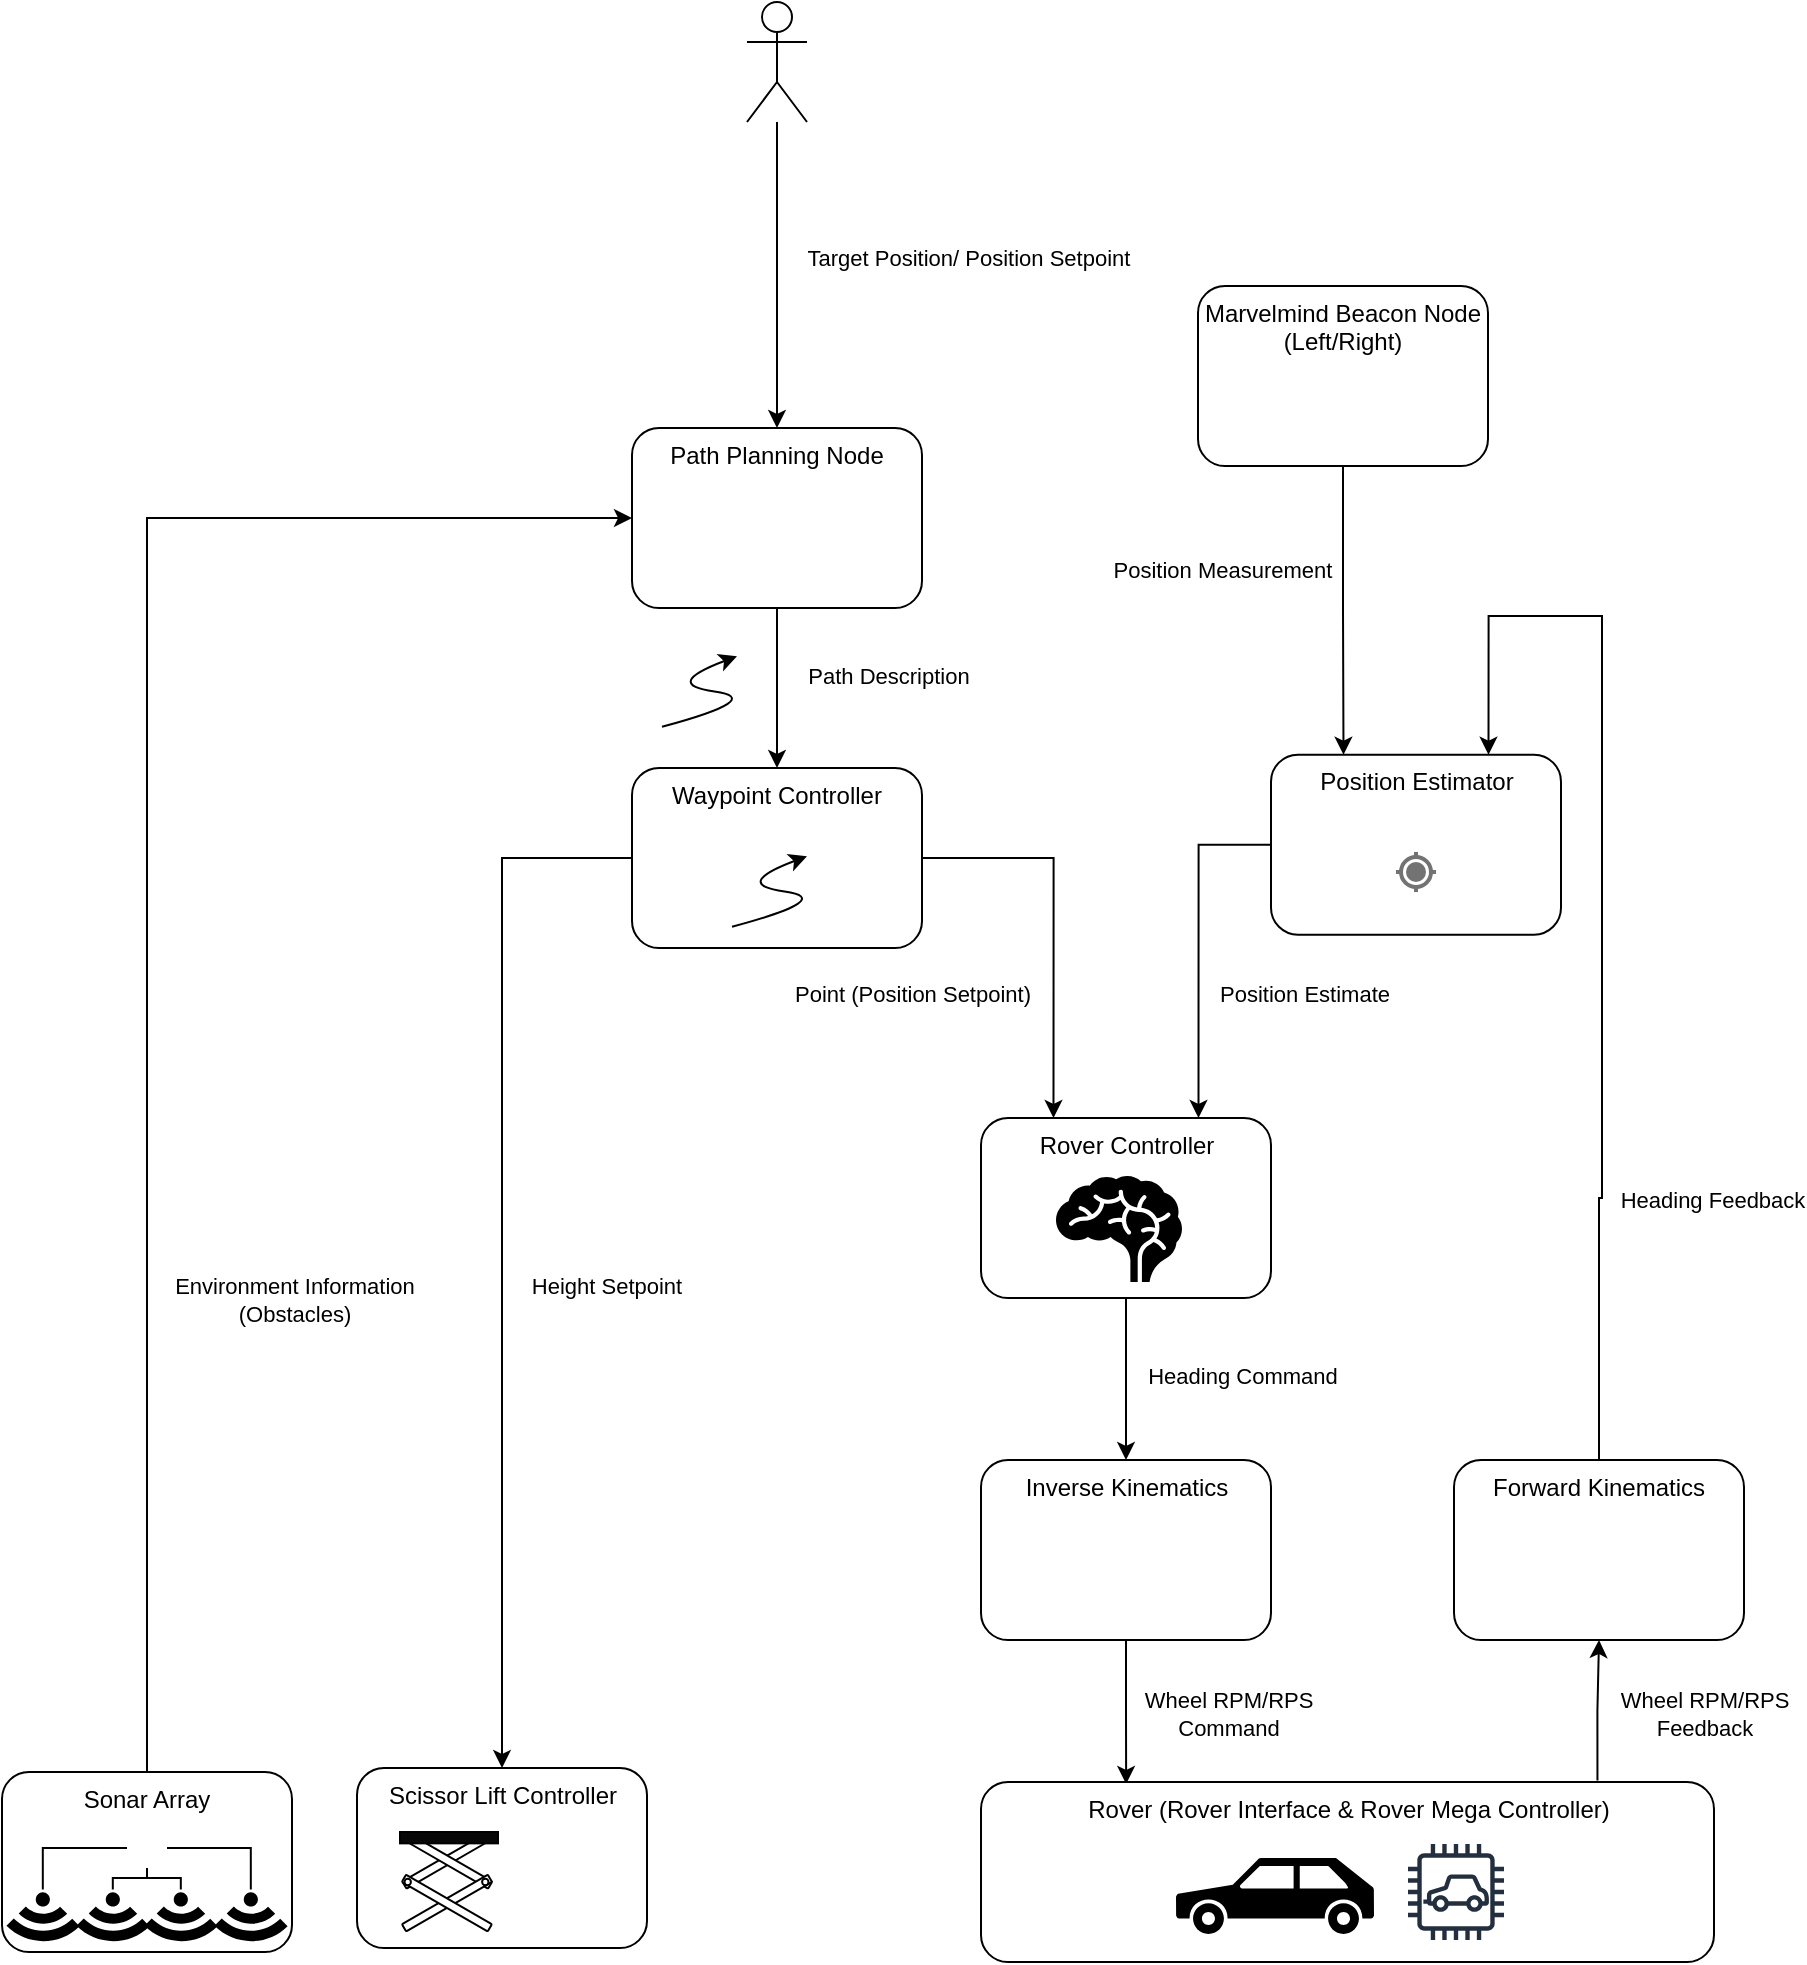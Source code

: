 <mxfile version="21.6.8" type="device">
  <diagram name="Page-1" id="Ks-X8nwVetvujPSjKnEU">
    <mxGraphModel dx="2227" dy="731" grid="1" gridSize="1" guides="1" tooltips="1" connect="1" arrows="1" fold="1" page="1" pageScale="1" pageWidth="827" pageHeight="1169" math="0" shadow="0">
      <root>
        <mxCell id="0" />
        <mxCell id="1" parent="0" />
        <mxCell id="Bg1a5HAyLtSF39ObznLx-19" style="edgeStyle=orthogonalEdgeStyle;rounded=0;orthogonalLoop=1;jettySize=auto;html=1;exitX=0.5;exitY=1;exitDx=0;exitDy=0;entryX=0.5;entryY=0;entryDx=0;entryDy=0;" parent="1" source="Bg1a5HAyLtSF39ObznLx-17" target="Bg1a5HAyLtSF39ObznLx-18" edge="1">
          <mxGeometry relative="1" as="geometry" />
        </mxCell>
        <mxCell id="Bg1a5HAyLtSF39ObznLx-20" value="Path Description" style="edgeLabel;html=1;align=center;verticalAlign=middle;resizable=0;points=[];" parent="Bg1a5HAyLtSF39ObznLx-19" vertex="1" connectable="0">
          <mxGeometry x="-0.217" y="-1" relative="1" as="geometry">
            <mxPoint x="56" y="2" as="offset" />
          </mxGeometry>
        </mxCell>
        <mxCell id="Bg1a5HAyLtSF39ObznLx-17" value="Path Planning Node" style="rounded=1;whiteSpace=wrap;html=1;verticalAlign=top;" parent="1" vertex="1">
          <mxGeometry x="265" y="277" width="145" height="90" as="geometry" />
        </mxCell>
        <mxCell id="Bg1a5HAyLtSF39ObznLx-9" style="edgeStyle=orthogonalEdgeStyle;rounded=0;orthogonalLoop=1;jettySize=auto;html=1;entryX=0.5;entryY=0;entryDx=0;entryDy=0;" parent="1" source="Bg1a5HAyLtSF39ObznLx-1" target="Bg1a5HAyLtSF39ObznLx-17" edge="1">
          <mxGeometry relative="1" as="geometry">
            <mxPoint x="337.5" y="257" as="targetPoint" />
            <mxPoint x="337.5" y="197" as="sourcePoint" />
          </mxGeometry>
        </mxCell>
        <mxCell id="Bg1a5HAyLtSF39ObznLx-10" value="Target Position/ Position Setpoint" style="edgeLabel;html=1;align=center;verticalAlign=middle;resizable=0;points=[];" parent="Bg1a5HAyLtSF39ObznLx-9" vertex="1" connectable="0">
          <mxGeometry x="-0.113" y="2" relative="1" as="geometry">
            <mxPoint x="93" as="offset" />
          </mxGeometry>
        </mxCell>
        <mxCell id="Bg1a5HAyLtSF39ObznLx-1" value="" style="shape=umlActor;verticalLabelPosition=bottom;verticalAlign=top;html=1;outlineConnect=0;" parent="1" vertex="1">
          <mxGeometry x="322.5" y="64" width="30" height="60" as="geometry" />
        </mxCell>
        <mxCell id="Bg1a5HAyLtSF39ObznLx-8" value="" style="shape=image;html=1;verticalAlign=top;verticalLabelPosition=bottom;labelBackgroundColor=#ffffff;imageAspect=0;aspect=fixed;image=https://cdn4.iconfinder.com/data/icons/ionicons/512/icon-map-128.png" parent="1" vertex="1">
          <mxGeometry x="307.5" y="297" width="60" height="60" as="geometry" />
        </mxCell>
        <mxCell id="Bg1a5HAyLtSF39ObznLx-16" value="" style="group" parent="1" vertex="1" connectable="0">
          <mxGeometry x="272.5" y="377" width="60" height="48" as="geometry" />
        </mxCell>
        <mxCell id="Bg1a5HAyLtSF39ObznLx-11" value="" style="shape=image;html=1;verticalAlign=top;verticalLabelPosition=bottom;labelBackgroundColor=#ffffff;imageAspect=0;aspect=fixed;image=https://cdn1.iconfinder.com/data/icons/ui-essential-17/32/UI_Essential_Outline_2_essential-app-ui-location-map-pin-22-128.png" parent="Bg1a5HAyLtSF39ObznLx-16" vertex="1">
          <mxGeometry y="35.294" width="12.706" height="12.706" as="geometry" />
        </mxCell>
        <mxCell id="Bg1a5HAyLtSF39ObznLx-12" value="" style="curved=1;endArrow=classic;html=1;rounded=0;" parent="Bg1a5HAyLtSF39ObznLx-16" edge="1">
          <mxGeometry width="50" height="50" relative="1" as="geometry">
            <mxPoint x="7.5" y="49.412" as="sourcePoint" />
            <mxPoint x="45" y="14.118" as="targetPoint" />
            <Array as="points">
              <mxPoint x="60" y="35.294" />
              <mxPoint x="7.5" y="28.235" />
            </Array>
          </mxGeometry>
        </mxCell>
        <mxCell id="Bg1a5HAyLtSF39ObznLx-13" value="" style="shape=image;html=1;verticalAlign=top;verticalLabelPosition=bottom;labelBackgroundColor=#ffffff;imageAspect=0;aspect=fixed;image=https://cdn1.iconfinder.com/data/icons/ui-essential-17/32/UI_Essential_Outline_2_essential-app-ui-location-map-pin-22-128.png" parent="Bg1a5HAyLtSF39ObznLx-16" vertex="1">
          <mxGeometry x="37.5" width="12.706" height="12.706" as="geometry" />
        </mxCell>
        <mxCell id="Bg1a5HAyLtSF39ObznLx-36" style="edgeStyle=orthogonalEdgeStyle;rounded=0;orthogonalLoop=1;jettySize=auto;html=1;entryX=0.25;entryY=0;entryDx=0;entryDy=0;" parent="1" source="Bg1a5HAyLtSF39ObznLx-18" target="Bg1a5HAyLtSF39ObznLx-35" edge="1">
          <mxGeometry relative="1" as="geometry">
            <mxPoint x="337.5" y="613" as="targetPoint" />
          </mxGeometry>
        </mxCell>
        <mxCell id="Bg1a5HAyLtSF39ObznLx-39" value="Point (Position Setpoint)" style="edgeLabel;html=1;align=center;verticalAlign=middle;resizable=0;points=[];" parent="Bg1a5HAyLtSF39ObznLx-36" vertex="1" connectable="0">
          <mxGeometry x="0.225" y="1" relative="1" as="geometry">
            <mxPoint x="-72" y="14" as="offset" />
          </mxGeometry>
        </mxCell>
        <mxCell id="mINiVnQ1aUE4iXKp3jBi-83" style="edgeStyle=orthogonalEdgeStyle;rounded=0;orthogonalLoop=1;jettySize=auto;html=1;exitX=0;exitY=0.5;exitDx=0;exitDy=0;entryX=0.5;entryY=0;entryDx=0;entryDy=0;" edge="1" parent="1" source="Bg1a5HAyLtSF39ObznLx-18" target="mINiVnQ1aUE4iXKp3jBi-56">
          <mxGeometry relative="1" as="geometry" />
        </mxCell>
        <mxCell id="mINiVnQ1aUE4iXKp3jBi-84" value="Height Setpoint" style="edgeLabel;html=1;align=center;verticalAlign=middle;resizable=0;points=[];" vertex="1" connectable="0" parent="mINiVnQ1aUE4iXKp3jBi-83">
          <mxGeometry x="0.076" relative="1" as="geometry">
            <mxPoint x="52" y="-1" as="offset" />
          </mxGeometry>
        </mxCell>
        <mxCell id="Bg1a5HAyLtSF39ObznLx-18" value="Waypoint Controller" style="rounded=1;whiteSpace=wrap;html=1;verticalAlign=top;" parent="1" vertex="1">
          <mxGeometry x="265" y="447" width="145" height="90" as="geometry" />
        </mxCell>
        <mxCell id="Bg1a5HAyLtSF39ObznLx-23" value="" style="shape=image;html=1;verticalAlign=top;verticalLabelPosition=bottom;labelBackgroundColor=#ffffff;imageAspect=0;aspect=fixed;image=https://cdn1.iconfinder.com/data/icons/ui-essential-17/32/UI_Essential_Outline_2_essential-app-ui-location-map-pin-22-128.png" parent="1" vertex="1">
          <mxGeometry x="308.5" y="514.004" width="12.706" height="12.706" as="geometry" />
        </mxCell>
        <mxCell id="Bg1a5HAyLtSF39ObznLx-24" value="" style="curved=1;endArrow=classic;html=1;rounded=0;" parent="1" edge="1">
          <mxGeometry width="50" height="50" relative="1" as="geometry">
            <mxPoint x="315" y="526.412" as="sourcePoint" />
            <mxPoint x="352.5" y="491.118" as="targetPoint" />
            <Array as="points">
              <mxPoint x="367.5" y="512.294" />
              <mxPoint x="315" y="505.235" />
            </Array>
          </mxGeometry>
        </mxCell>
        <mxCell id="Bg1a5HAyLtSF39ObznLx-25" value="" style="shape=image;html=1;verticalAlign=top;verticalLabelPosition=bottom;labelBackgroundColor=#ffffff;imageAspect=0;aspect=fixed;image=https://cdn1.iconfinder.com/data/icons/ui-essential-17/32/UI_Essential_Outline_2_essential-app-ui-location-map-pin-22-128.png" parent="1" vertex="1">
          <mxGeometry x="345.63" y="479" width="12.706" height="12.706" as="geometry" />
        </mxCell>
        <mxCell id="Bg1a5HAyLtSF39ObznLx-26" value="" style="shape=image;html=1;verticalAlign=top;verticalLabelPosition=bottom;labelBackgroundColor=#ffffff;imageAspect=0;aspect=fixed;image=https://cdn1.iconfinder.com/data/icons/ui-essential-17/32/UI_Essential_Outline_2_essential-app-ui-location-map-pin-22-128.png" parent="1" vertex="1">
          <mxGeometry x="321.21" y="510.004" width="12.706" height="12.706" as="geometry" />
        </mxCell>
        <mxCell id="Bg1a5HAyLtSF39ObznLx-27" value="" style="shape=image;html=1;verticalAlign=top;verticalLabelPosition=bottom;labelBackgroundColor=#ffffff;imageAspect=0;aspect=fixed;image=https://cdn1.iconfinder.com/data/icons/ui-essential-17/32/UI_Essential_Outline_2_essential-app-ui-location-map-pin-22-128.png" parent="1" vertex="1">
          <mxGeometry x="332.92" y="506.004" width="12.706" height="12.706" as="geometry" />
        </mxCell>
        <mxCell id="Bg1a5HAyLtSF39ObznLx-28" value="" style="shape=image;html=1;verticalAlign=top;verticalLabelPosition=bottom;labelBackgroundColor=#ffffff;imageAspect=0;aspect=fixed;image=https://cdn1.iconfinder.com/data/icons/ui-essential-17/32/UI_Essential_Outline_2_essential-app-ui-location-map-pin-22-128.png" parent="1" vertex="1">
          <mxGeometry x="342.5" y="498.004" width="12.706" height="12.706" as="geometry" />
        </mxCell>
        <mxCell id="Bg1a5HAyLtSF39ObznLx-30" value="" style="shape=image;html=1;verticalAlign=top;verticalLabelPosition=bottom;labelBackgroundColor=#ffffff;imageAspect=0;aspect=fixed;image=https://cdn1.iconfinder.com/data/icons/ui-essential-17/32/UI_Essential_Outline_2_essential-app-ui-location-map-pin-22-128.png" parent="1" vertex="1">
          <mxGeometry x="322.5" y="489.704" width="12.706" height="12.706" as="geometry" />
        </mxCell>
        <mxCell id="Bg1a5HAyLtSF39ObznLx-31" value="" style="shape=image;html=1;verticalAlign=top;verticalLabelPosition=bottom;labelBackgroundColor=#ffffff;imageAspect=0;aspect=fixed;image=https://cdn1.iconfinder.com/data/icons/ui-essential-17/32/UI_Essential_Outline_2_essential-app-ui-location-map-pin-22-128.png" parent="1" vertex="1">
          <mxGeometry x="332.92" y="483.004" width="12.706" height="12.706" as="geometry" />
        </mxCell>
        <mxCell id="Bg1a5HAyLtSF39ObznLx-44" style="edgeStyle=orthogonalEdgeStyle;rounded=0;orthogonalLoop=1;jettySize=auto;html=1;" parent="1" source="Bg1a5HAyLtSF39ObznLx-35" target="Bg1a5HAyLtSF39ObznLx-41" edge="1">
          <mxGeometry relative="1" as="geometry" />
        </mxCell>
        <mxCell id="Bg1a5HAyLtSF39ObznLx-50" value="Heading Command" style="edgeLabel;html=1;align=center;verticalAlign=middle;resizable=0;points=[];" parent="Bg1a5HAyLtSF39ObznLx-44" vertex="1" connectable="0">
          <mxGeometry x="-0.049" relative="1" as="geometry">
            <mxPoint x="58" as="offset" />
          </mxGeometry>
        </mxCell>
        <mxCell id="Bg1a5HAyLtSF39ObznLx-35" value="Rover Controller" style="rounded=1;whiteSpace=wrap;html=1;verticalAlign=top;" parent="1" vertex="1">
          <mxGeometry x="439.5" y="622" width="145" height="90" as="geometry" />
        </mxCell>
        <mxCell id="Bg1a5HAyLtSF39ObznLx-38" value="" style="shape=image;html=1;verticalAlign=top;verticalLabelPosition=bottom;labelBackgroundColor=#ffffff;imageAspect=0;aspect=fixed;image=https://cdn1.iconfinder.com/data/icons/ui-essential-17/32/UI_Essential_Outline_2_essential-app-ui-location-map-pin-22-128.png" parent="1" vertex="1">
          <mxGeometry x="406" y="571.004" width="12.706" height="12.706" as="geometry" />
        </mxCell>
        <mxCell id="Bg1a5HAyLtSF39ObznLx-53" style="edgeStyle=orthogonalEdgeStyle;rounded=0;orthogonalLoop=1;jettySize=auto;html=1;exitX=0.5;exitY=1;exitDx=0;exitDy=0;entryX=0.198;entryY=0.011;entryDx=0;entryDy=0;entryPerimeter=0;" parent="1" source="Bg1a5HAyLtSF39ObznLx-41" target="Bg1a5HAyLtSF39ObznLx-51" edge="1">
          <mxGeometry relative="1" as="geometry">
            <mxPoint x="511" y="952" as="targetPoint" />
          </mxGeometry>
        </mxCell>
        <mxCell id="Bg1a5HAyLtSF39ObznLx-54" value="&lt;div&gt;Wheel RPM/RPS&lt;/div&gt;&lt;div&gt;Command&lt;/div&gt;" style="edgeLabel;html=1;align=center;verticalAlign=middle;resizable=0;points=[];" parent="Bg1a5HAyLtSF39ObznLx-53" vertex="1" connectable="0">
          <mxGeometry x="-0.178" y="1" relative="1" as="geometry">
            <mxPoint x="50" y="7" as="offset" />
          </mxGeometry>
        </mxCell>
        <mxCell id="Bg1a5HAyLtSF39ObznLx-41" value="Inverse Kinematics" style="rounded=1;whiteSpace=wrap;html=1;verticalAlign=top;" parent="1" vertex="1">
          <mxGeometry x="439.5" y="793" width="145" height="90" as="geometry" />
        </mxCell>
        <mxCell id="Bg1a5HAyLtSF39ObznLx-40" value="" style="shape=image;html=1;verticalAlign=top;verticalLabelPosition=bottom;labelBackgroundColor=#ffffff;imageAspect=0;aspect=fixed;image=https://cdn2.iconfinder.com/data/icons/boxicons-regular-vol-1/24/bx-calculator-128.png" parent="1" vertex="1">
          <mxGeometry x="492.5" y="829" width="39" height="39" as="geometry" />
        </mxCell>
        <mxCell id="Bg1a5HAyLtSF39ObznLx-47" value="" style="shape=mxgraph.signs.healthcare.brain;html=1;pointerEvents=1;fillColor=#000000;strokeColor=none;verticalLabelPosition=bottom;verticalAlign=top;align=center;" parent="1" vertex="1">
          <mxGeometry x="477" y="651" width="63" height="53" as="geometry" />
        </mxCell>
        <mxCell id="Bg1a5HAyLtSF39ObznLx-49" value="" style="shape=image;html=1;verticalAlign=top;verticalLabelPosition=bottom;labelBackgroundColor=#ffffff;imageAspect=0;aspect=fixed;image=https://cdn3.iconfinder.com/data/icons/essential-pack-2/48/20-Compass-128.png" parent="1" vertex="1">
          <mxGeometry x="467" y="734" width="32" height="32" as="geometry" />
        </mxCell>
        <mxCell id="Bg1a5HAyLtSF39ObznLx-51" value="Rover (Rover Interface &amp;amp; Rover Mega Controller)" style="rounded=1;whiteSpace=wrap;html=1;verticalAlign=top;" parent="1" vertex="1">
          <mxGeometry x="439.5" y="954" width="366.5" height="90" as="geometry" />
        </mxCell>
        <mxCell id="Bg1a5HAyLtSF39ObznLx-52" value="" style="shape=mxgraph.signs.transportation.car_3;html=1;pointerEvents=1;fillColor=#000000;strokeColor=none;verticalLabelPosition=bottom;verticalAlign=top;align=center;" parent="1" vertex="1">
          <mxGeometry x="537" y="992" width="99" height="38" as="geometry" />
        </mxCell>
        <mxCell id="Bg1a5HAyLtSF39ObznLx-56" value="" style="shape=image;html=1;verticalAlign=top;verticalLabelPosition=bottom;labelBackgroundColor=#ffffff;imageAspect=0;aspect=fixed;image=https://cdn2.iconfinder.com/data/icons/essential-web-3/50/dashboard-control-gauge-measuring-amount-128.png" parent="1" vertex="1">
          <mxGeometry x="465.5" y="903" width="35" height="35" as="geometry" />
        </mxCell>
        <mxCell id="Bg1a5HAyLtSF39ObznLx-59" style="edgeStyle=orthogonalEdgeStyle;rounded=0;orthogonalLoop=1;jettySize=auto;html=1;exitX=0.841;exitY=-0.009;exitDx=0;exitDy=0;exitPerimeter=0;" parent="1" source="Bg1a5HAyLtSF39ObznLx-51" target="Bg1a5HAyLtSF39ObznLx-57" edge="1">
          <mxGeometry relative="1" as="geometry">
            <mxPoint x="723.52" y="908" as="sourcePoint" />
          </mxGeometry>
        </mxCell>
        <mxCell id="mINiVnQ1aUE4iXKp3jBi-3" value="&lt;div&gt;Wheel RPM/RPS&lt;/div&gt;&lt;div&gt;Feedback&lt;br&gt;&lt;/div&gt;" style="edgeLabel;html=1;align=center;verticalAlign=middle;resizable=0;points=[];" vertex="1" connectable="0" parent="Bg1a5HAyLtSF39ObznLx-59">
          <mxGeometry x="-0.138" relative="1" as="geometry">
            <mxPoint x="53" y="-3" as="offset" />
          </mxGeometry>
        </mxCell>
        <mxCell id="mINiVnQ1aUE4iXKp3jBi-7" style="edgeStyle=orthogonalEdgeStyle;rounded=0;orthogonalLoop=1;jettySize=auto;html=1;entryX=0.75;entryY=0;entryDx=0;entryDy=0;" edge="1" parent="1" source="Bg1a5HAyLtSF39ObznLx-57" target="mINiVnQ1aUE4iXKp3jBi-4">
          <mxGeometry relative="1" as="geometry">
            <Array as="points">
              <mxPoint x="748" y="662" />
              <mxPoint x="750" y="662" />
              <mxPoint x="750" y="371" />
              <mxPoint x="693" y="371" />
            </Array>
          </mxGeometry>
        </mxCell>
        <mxCell id="mINiVnQ1aUE4iXKp3jBi-9" value="Heading Feedback" style="edgeLabel;html=1;align=center;verticalAlign=middle;resizable=0;points=[];" vertex="1" connectable="0" parent="mINiVnQ1aUE4iXKp3jBi-7">
          <mxGeometry x="-0.224" y="-1" relative="1" as="geometry">
            <mxPoint x="54" y="81" as="offset" />
          </mxGeometry>
        </mxCell>
        <mxCell id="Bg1a5HAyLtSF39ObznLx-57" value="Forward Kinematics" style="rounded=1;whiteSpace=wrap;html=1;verticalAlign=top;" parent="1" vertex="1">
          <mxGeometry x="676" y="793" width="145" height="90" as="geometry" />
        </mxCell>
        <mxCell id="Bg1a5HAyLtSF39ObznLx-60" value="" style="shape=image;html=1;verticalAlign=top;verticalLabelPosition=bottom;labelBackgroundColor=#ffffff;imageAspect=0;aspect=fixed;image=https://cdn2.iconfinder.com/data/icons/boxicons-regular-vol-1/24/bx-calculator-128.png" parent="1" vertex="1">
          <mxGeometry x="728" y="828" width="39" height="39" as="geometry" />
        </mxCell>
        <mxCell id="mINiVnQ1aUE4iXKp3jBi-2" value="" style="shape=image;html=1;verticalAlign=top;verticalLabelPosition=bottom;labelBackgroundColor=#ffffff;imageAspect=0;aspect=fixed;image=https://cdn2.iconfinder.com/data/icons/essential-web-3/50/dashboard-control-gauge-measuring-amount-128.png" vertex="1" parent="1">
          <mxGeometry x="700" y="900" width="35" height="35" as="geometry" />
        </mxCell>
        <mxCell id="mINiVnQ1aUE4iXKp3jBi-8" style="edgeStyle=orthogonalEdgeStyle;rounded=0;orthogonalLoop=1;jettySize=auto;html=1;exitX=0;exitY=0.5;exitDx=0;exitDy=0;entryX=0.75;entryY=0;entryDx=0;entryDy=0;" edge="1" parent="1" source="mINiVnQ1aUE4iXKp3jBi-4" target="Bg1a5HAyLtSF39ObznLx-35">
          <mxGeometry relative="1" as="geometry" />
        </mxCell>
        <mxCell id="mINiVnQ1aUE4iXKp3jBi-14" value="Position Estimate" style="edgeLabel;html=1;align=center;verticalAlign=middle;resizable=0;points=[];" vertex="1" connectable="0" parent="mINiVnQ1aUE4iXKp3jBi-8">
          <mxGeometry x="0.106" relative="1" as="geometry">
            <mxPoint x="52" y="15" as="offset" />
          </mxGeometry>
        </mxCell>
        <mxCell id="mINiVnQ1aUE4iXKp3jBi-4" value="Position Estimator" style="rounded=1;whiteSpace=wrap;html=1;verticalAlign=top;" vertex="1" parent="1">
          <mxGeometry x="584.5" y="440.35" width="145" height="90" as="geometry" />
        </mxCell>
        <mxCell id="mINiVnQ1aUE4iXKp3jBi-5" value="" style="html=1;dashed=0;aspect=fixed;verticalLabelPosition=bottom;verticalAlign=top;align=center;shape=mxgraph.gmdl.gps;strokeColor=#737373;fillColor=#737373;shadow=0;strokeWidth=2;sketch=0;" vertex="1" parent="1">
          <mxGeometry x="647" y="489" width="20" height="20" as="geometry" />
        </mxCell>
        <mxCell id="mINiVnQ1aUE4iXKp3jBi-10" value="" style="shape=image;html=1;verticalAlign=top;verticalLabelPosition=bottom;labelBackgroundColor=#ffffff;imageAspect=0;aspect=fixed;image=https://cdn3.iconfinder.com/data/icons/essential-pack-2/48/20-Compass-128.png" vertex="1" parent="1">
          <mxGeometry x="793" y="673" width="32" height="32" as="geometry" />
        </mxCell>
        <mxCell id="mINiVnQ1aUE4iXKp3jBi-13" style="edgeStyle=orthogonalEdgeStyle;rounded=0;orthogonalLoop=1;jettySize=auto;html=1;entryX=0.25;entryY=0;entryDx=0;entryDy=0;" edge="1" parent="1" source="mINiVnQ1aUE4iXKp3jBi-11" target="mINiVnQ1aUE4iXKp3jBi-4">
          <mxGeometry relative="1" as="geometry" />
        </mxCell>
        <mxCell id="mINiVnQ1aUE4iXKp3jBi-16" value="Position Measurement" style="edgeLabel;html=1;align=center;verticalAlign=middle;resizable=0;points=[];" vertex="1" connectable="0" parent="mINiVnQ1aUE4iXKp3jBi-13">
          <mxGeometry x="-0.311" y="-2" relative="1" as="geometry">
            <mxPoint x="-59" y="2" as="offset" />
          </mxGeometry>
        </mxCell>
        <mxCell id="mINiVnQ1aUE4iXKp3jBi-11" value="&lt;div&gt;Marvelmind Beacon Node&lt;/div&gt;&lt;div&gt;(Left/Right)&lt;br&gt;&lt;/div&gt;" style="rounded=1;whiteSpace=wrap;html=1;verticalAlign=top;" vertex="1" parent="1">
          <mxGeometry x="548" y="206.0" width="145" height="90" as="geometry" />
        </mxCell>
        <mxCell id="mINiVnQ1aUE4iXKp3jBi-12" value="" style="shape=image;html=1;verticalAlign=top;verticalLabelPosition=bottom;labelBackgroundColor=#ffffff;imageAspect=0;aspect=fixed;image=https://cdn1.iconfinder.com/data/icons/electronics-outline-24/24/satellite_dish_dish_antenna_parabolic_antenna_radar_space-128.png" vertex="1" parent="1">
          <mxGeometry x="595.5" y="247" width="47" height="47" as="geometry" />
        </mxCell>
        <mxCell id="mINiVnQ1aUE4iXKp3jBi-17" value="" style="shape=image;html=1;verticalAlign=top;verticalLabelPosition=bottom;labelBackgroundColor=#ffffff;imageAspect=0;aspect=fixed;image=https://cdn1.iconfinder.com/data/icons/ui-essential-17/32/UI_Essential_Outline_2_essential-app-ui-location-map-pin-22-128.png" vertex="1" parent="1">
          <mxGeometry x="554" y="358.004" width="12.706" height="12.706" as="geometry" />
        </mxCell>
        <mxCell id="mINiVnQ1aUE4iXKp3jBi-18" value="" style="shape=image;html=1;verticalAlign=top;verticalLabelPosition=bottom;labelBackgroundColor=#ffffff;imageAspect=0;aspect=fixed;image=https://cdn1.iconfinder.com/data/icons/ui-essential-17/32/UI_Essential_Outline_2_essential-app-ui-location-map-pin-22-128.png" vertex="1" parent="1">
          <mxGeometry x="424" y="204.004" width="12.706" height="12.706" as="geometry" />
        </mxCell>
        <mxCell id="mINiVnQ1aUE4iXKp3jBi-19" value="" style="shape=image;html=1;verticalAlign=top;verticalLabelPosition=bottom;labelBackgroundColor=#ffffff;imageAspect=0;aspect=fixed;image=https://cdn1.iconfinder.com/data/icons/ui-essential-17/32/UI_Essential_Outline_2_essential-app-ui-location-map-pin-22-128.png" vertex="1" parent="1">
          <mxGeometry x="594" y="572.004" width="12.706" height="12.706" as="geometry" />
        </mxCell>
        <mxCell id="mINiVnQ1aUE4iXKp3jBi-50" style="edgeStyle=orthogonalEdgeStyle;rounded=0;orthogonalLoop=1;jettySize=auto;html=1;entryX=0;entryY=0.5;entryDx=0;entryDy=0;exitX=0.5;exitY=0;exitDx=0;exitDy=0;" edge="1" parent="1" source="mINiVnQ1aUE4iXKp3jBi-20" target="Bg1a5HAyLtSF39ObznLx-17">
          <mxGeometry relative="1" as="geometry" />
        </mxCell>
        <mxCell id="mINiVnQ1aUE4iXKp3jBi-51" value="&lt;div&gt;Environment Information&lt;/div&gt;&lt;div&gt;(Obstacles)&lt;br&gt;&lt;/div&gt;" style="edgeLabel;html=1;align=center;verticalAlign=middle;resizable=0;points=[];" vertex="1" connectable="0" parent="mINiVnQ1aUE4iXKp3jBi-50">
          <mxGeometry x="-0.329" y="1" relative="1" as="geometry">
            <mxPoint x="74" y="55" as="offset" />
          </mxGeometry>
        </mxCell>
        <mxCell id="mINiVnQ1aUE4iXKp3jBi-20" value="Sonar Array" style="rounded=1;whiteSpace=wrap;html=1;verticalAlign=top;" vertex="1" parent="1">
          <mxGeometry x="-50" y="949" width="145" height="90" as="geometry" />
        </mxCell>
        <mxCell id="mINiVnQ1aUE4iXKp3jBi-33" value="" style="sketch=0;outlineConnect=0;fontColor=#232F3E;gradientColor=none;strokeColor=#232F3E;fillColor=#ffffff;dashed=0;verticalLabelPosition=bottom;verticalAlign=top;align=center;html=1;fontSize=12;fontStyle=0;aspect=fixed;shape=mxgraph.aws4.resourceIcon;resIcon=mxgraph.aws4.car;" vertex="1" parent="1">
          <mxGeometry x="647" y="979" width="60" height="60" as="geometry" />
        </mxCell>
        <mxCell id="mINiVnQ1aUE4iXKp3jBi-37" value="" style="shape=mxgraph.signs.tech.rss;html=1;pointerEvents=1;fillColor=#000000;strokeColor=none;verticalLabelPosition=bottom;verticalAlign=top;align=center;rotation=135;" vertex="1" parent="1">
          <mxGeometry x="-42.37" y="1013" width="25.74" height="26" as="geometry" />
        </mxCell>
        <mxCell id="mINiVnQ1aUE4iXKp3jBi-38" value="" style="shape=mxgraph.signs.tech.rss;html=1;pointerEvents=1;fillColor=#000000;strokeColor=none;verticalLabelPosition=bottom;verticalAlign=top;align=center;rotation=135;" vertex="1" parent="1">
          <mxGeometry x="-7.37" y="1013" width="25.74" height="26" as="geometry" />
        </mxCell>
        <mxCell id="mINiVnQ1aUE4iXKp3jBi-39" value="" style="shape=mxgraph.signs.tech.rss;html=1;pointerEvents=1;fillColor=#000000;strokeColor=none;verticalLabelPosition=bottom;verticalAlign=top;align=center;rotation=135;" vertex="1" parent="1">
          <mxGeometry x="26.63" y="1013" width="25.74" height="26" as="geometry" />
        </mxCell>
        <mxCell id="mINiVnQ1aUE4iXKp3jBi-40" value="" style="shape=mxgraph.signs.tech.rss;html=1;pointerEvents=1;fillColor=#000000;strokeColor=none;verticalLabelPosition=bottom;verticalAlign=top;align=center;rotation=135;" vertex="1" parent="1">
          <mxGeometry x="61.63" y="1013" width="25.74" height="26" as="geometry" />
        </mxCell>
        <mxCell id="mINiVnQ1aUE4iXKp3jBi-46" style="edgeStyle=orthogonalEdgeStyle;rounded=0;orthogonalLoop=1;jettySize=auto;html=1;entryX=0;entryY=1;entryDx=0;entryDy=0;entryPerimeter=0;endArrow=none;endFill=0;" edge="1" parent="1" source="mINiVnQ1aUE4iXKp3jBi-45" target="mINiVnQ1aUE4iXKp3jBi-37">
          <mxGeometry relative="1" as="geometry" />
        </mxCell>
        <mxCell id="mINiVnQ1aUE4iXKp3jBi-47" style="edgeStyle=orthogonalEdgeStyle;rounded=0;orthogonalLoop=1;jettySize=auto;html=1;entryX=0;entryY=1;entryDx=0;entryDy=0;entryPerimeter=0;endArrow=none;endFill=0;" edge="1" parent="1" source="mINiVnQ1aUE4iXKp3jBi-45" target="mINiVnQ1aUE4iXKp3jBi-38">
          <mxGeometry relative="1" as="geometry">
            <Array as="points">
              <mxPoint x="22" y="1002" />
              <mxPoint x="5" y="1002" />
            </Array>
          </mxGeometry>
        </mxCell>
        <mxCell id="mINiVnQ1aUE4iXKp3jBi-48" style="edgeStyle=orthogonalEdgeStyle;rounded=0;orthogonalLoop=1;jettySize=auto;html=1;entryX=0;entryY=1;entryDx=0;entryDy=0;entryPerimeter=0;endArrow=none;endFill=0;" edge="1" parent="1" source="mINiVnQ1aUE4iXKp3jBi-45" target="mINiVnQ1aUE4iXKp3jBi-39">
          <mxGeometry relative="1" as="geometry">
            <Array as="points">
              <mxPoint x="22" y="1002" />
              <mxPoint x="39" y="1002" />
            </Array>
          </mxGeometry>
        </mxCell>
        <mxCell id="mINiVnQ1aUE4iXKp3jBi-49" style="edgeStyle=orthogonalEdgeStyle;rounded=0;orthogonalLoop=1;jettySize=auto;html=1;entryX=0;entryY=1;entryDx=0;entryDy=0;entryPerimeter=0;endArrow=none;endFill=0;" edge="1" parent="1" source="mINiVnQ1aUE4iXKp3jBi-45" target="mINiVnQ1aUE4iXKp3jBi-40">
          <mxGeometry relative="1" as="geometry" />
        </mxCell>
        <mxCell id="mINiVnQ1aUE4iXKp3jBi-45" value="" style="shape=image;html=1;verticalAlign=top;verticalLabelPosition=bottom;labelBackgroundColor=#ffffff;imageAspect=0;aspect=fixed;image=https://cdn1.iconfinder.com/data/icons/bootstrap-vol-2/16/cpu-128.png" vertex="1" parent="1">
          <mxGeometry x="12.5" y="977" width="20" height="20" as="geometry" />
        </mxCell>
        <mxCell id="mINiVnQ1aUE4iXKp3jBi-52" value="" style="shape=image;html=1;verticalAlign=top;verticalLabelPosition=bottom;labelBackgroundColor=#ffffff;imageAspect=0;aspect=fixed;image=https://cdn1.iconfinder.com/data/icons/competitive-strategy-and-corporate-training/512/578_adventure_game_mario_obstacle_plant_game_gaming_genres_programing-128.png" vertex="1" parent="1">
          <mxGeometry x="69" y="736" width="56" height="56" as="geometry" />
        </mxCell>
        <mxCell id="mINiVnQ1aUE4iXKp3jBi-56" value="Scissor Lift Controller" style="rounded=1;whiteSpace=wrap;html=1;verticalAlign=top;" vertex="1" parent="1">
          <mxGeometry x="127.5" y="947" width="145" height="90" as="geometry" />
        </mxCell>
        <mxCell id="mINiVnQ1aUE4iXKp3jBi-68" value="" style="group" vertex="1" connectable="0" parent="1">
          <mxGeometry x="149" y="979" width="49" height="48.96" as="geometry" />
        </mxCell>
        <mxCell id="mINiVnQ1aUE4iXKp3jBi-61" value="" style="rounded=1;whiteSpace=wrap;html=1;rotation=-30;" vertex="1" parent="mINiVnQ1aUE4iXKp3jBi-68">
          <mxGeometry x="-1.135" y="12.066" width="49.568" height="4.17" as="geometry" />
        </mxCell>
        <mxCell id="mINiVnQ1aUE4iXKp3jBi-62" value="" style="rounded=1;whiteSpace=wrap;html=1;rotation=30;flipH=0;flipV=0;" vertex="1" parent="mINiVnQ1aUE4iXKp3jBi-68">
          <mxGeometry x="-1.135" y="12.066" width="49.568" height="4.17" as="geometry" />
        </mxCell>
        <mxCell id="mINiVnQ1aUE4iXKp3jBi-60" value="" style="rounded=0;whiteSpace=wrap;html=1;fillStyle=solid;fillColor=#080707;gradientColor=none;strokeWidth=1;perimeterSpacing=0;glass=0;shadow=0;" vertex="1" parent="mINiVnQ1aUE4iXKp3jBi-68">
          <mxGeometry width="49" height="5.678" as="geometry" />
        </mxCell>
        <mxCell id="mINiVnQ1aUE4iXKp3jBi-63" value="" style="rounded=1;whiteSpace=wrap;html=1;rotation=-30;" vertex="1" parent="mINiVnQ1aUE4iXKp3jBi-68">
          <mxGeometry x="-1.324" y="33.447" width="49.568" height="4.17" as="geometry" />
        </mxCell>
        <mxCell id="mINiVnQ1aUE4iXKp3jBi-64" value="" style="rounded=1;whiteSpace=wrap;html=1;rotation=30;flipH=0;flipV=0;" vertex="1" parent="mINiVnQ1aUE4iXKp3jBi-68">
          <mxGeometry x="-1.324" y="33.447" width="49.568" height="4.17" as="geometry" />
        </mxCell>
        <mxCell id="mINiVnQ1aUE4iXKp3jBi-65" value="" style="ellipse;whiteSpace=wrap;html=1;aspect=fixed;" vertex="1" parent="mINiVnQ1aUE4iXKp3jBi-68">
          <mxGeometry x="41.054" y="23.422" width="3.194" height="3.194" as="geometry" />
        </mxCell>
        <mxCell id="mINiVnQ1aUE4iXKp3jBi-66" value="" style="ellipse;whiteSpace=wrap;html=1;aspect=fixed;" vertex="1" parent="mINiVnQ1aUE4iXKp3jBi-68">
          <mxGeometry x="2.27" y="23.422" width="3.194" height="3.194" as="geometry" />
        </mxCell>
        <mxCell id="mINiVnQ1aUE4iXKp3jBi-73" value="" style="shape=image;html=1;verticalAlign=top;verticalLabelPosition=bottom;labelBackgroundColor=#ffffff;imageAspect=0;aspect=fixed;image=https://cdn1.iconfinder.com/data/icons/bootstrap-vol-2/16/cpu-128.png" vertex="1" parent="1">
          <mxGeometry x="219" y="989" width="20" height="20" as="geometry" />
        </mxCell>
        <mxCell id="mINiVnQ1aUE4iXKp3jBi-85" value="" style="shape=image;html=1;verticalAlign=top;verticalLabelPosition=bottom;labelBackgroundColor=#ffffff;imageAspect=0;aspect=fixed;image=https://cdn1.iconfinder.com/data/icons/ui-essential-17/32/UI_Essential_Outline_2_essential-app-ui-location-map-pin-22-128.png" vertex="1" parent="1">
          <mxGeometry x="249" y="715.004" width="12.706" height="12.706" as="geometry" />
        </mxCell>
      </root>
    </mxGraphModel>
  </diagram>
</mxfile>
